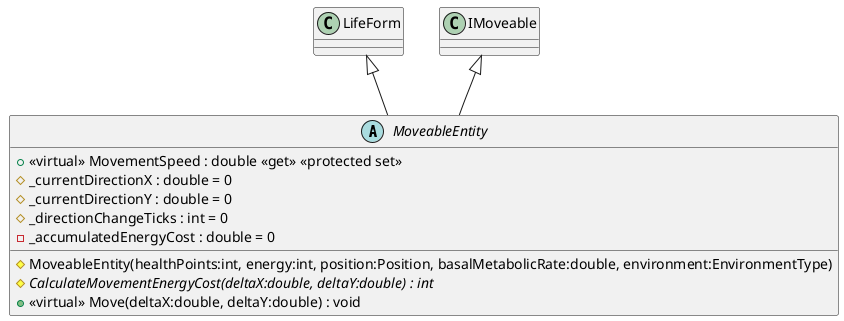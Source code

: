 @startuml
abstract class MoveableEntity {
    # MoveableEntity(healthPoints:int, energy:int, position:Position, basalMetabolicRate:double, environment:EnvironmentType)
    + <<virtual>> MovementSpeed : double <<get>> <<protected set>>
    # {abstract} CalculateMovementEnergyCost(deltaX:double, deltaY:double) : int
    # _currentDirectionX : double = 0
    # _currentDirectionY : double = 0
    # _directionChangeTicks : int = 0
    + <<virtual>> Move(deltaX:double, deltaY:double) : void
    - _accumulatedEnergyCost : double = 0
}
LifeForm <|-- MoveableEntity
IMoveable <|-- MoveableEntity
@enduml
